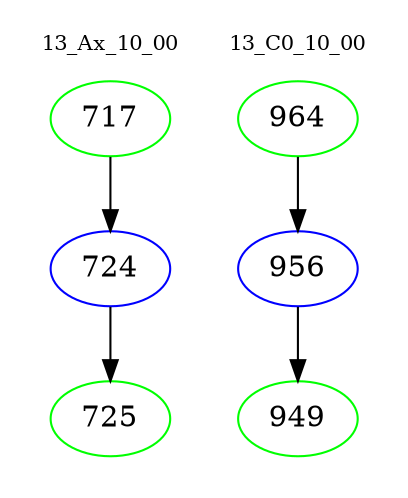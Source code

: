 digraph{
subgraph cluster_0 {
color = white
label = "13_Ax_10_00";
fontsize=10;
T0_717 [label="717", color="green"]
T0_717 -> T0_724 [color="black"]
T0_724 [label="724", color="blue"]
T0_724 -> T0_725 [color="black"]
T0_725 [label="725", color="green"]
}
subgraph cluster_1 {
color = white
label = "13_C0_10_00";
fontsize=10;
T1_964 [label="964", color="green"]
T1_964 -> T1_956 [color="black"]
T1_956 [label="956", color="blue"]
T1_956 -> T1_949 [color="black"]
T1_949 [label="949", color="green"]
}
}
